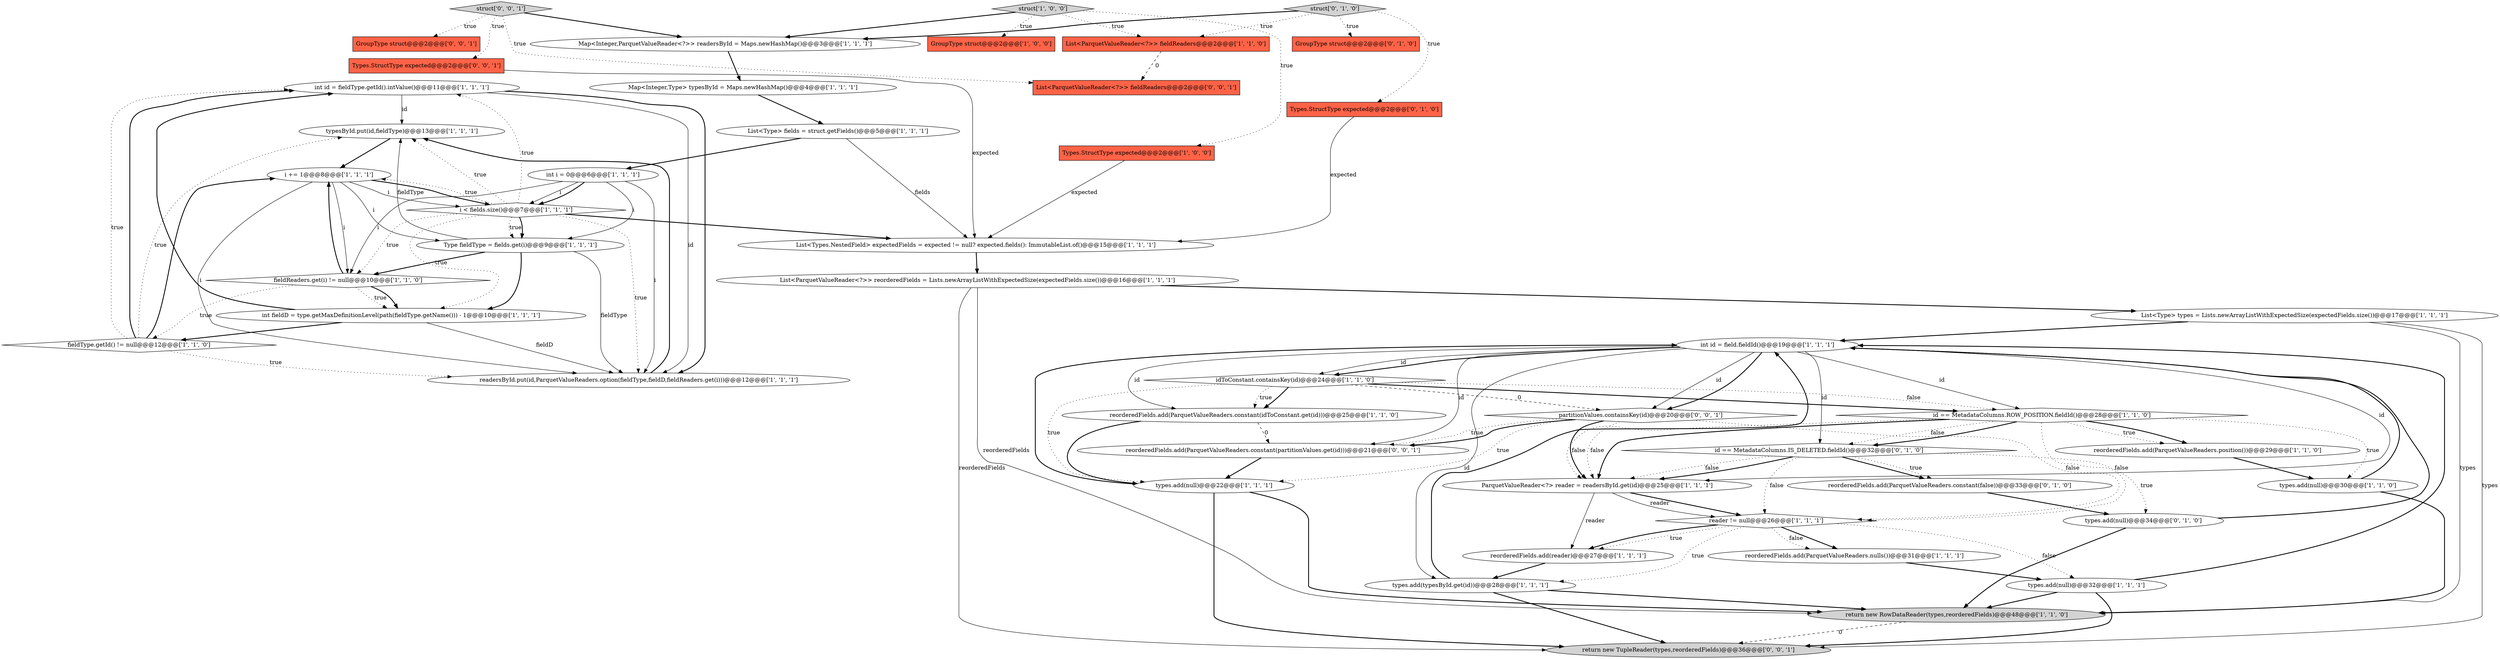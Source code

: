 digraph {
30 [style = filled, label = "int id = fieldType.getId().intValue()@@@11@@@['1', '1', '1']", fillcolor = white, shape = ellipse image = "AAA0AAABBB1BBB"];
40 [style = filled, label = "partitionValues.containsKey(id)@@@20@@@['0', '0', '1']", fillcolor = white, shape = diamond image = "AAA0AAABBB3BBB"];
41 [style = filled, label = "reorderedFields.add(ParquetValueReaders.constant(partitionValues.get(id)))@@@21@@@['0', '0', '1']", fillcolor = white, shape = ellipse image = "AAA0AAABBB3BBB"];
7 [style = filled, label = "typesById.put(id,fieldType)@@@13@@@['1', '1', '1']", fillcolor = white, shape = ellipse image = "AAA0AAABBB1BBB"];
20 [style = filled, label = "Map<Integer,Type> typesById = Maps.newHashMap()@@@4@@@['1', '1', '1']", fillcolor = white, shape = ellipse image = "AAA0AAABBB1BBB"];
16 [style = filled, label = "ParquetValueReader<?> reader = readersById.get(id)@@@25@@@['1', '1', '1']", fillcolor = white, shape = ellipse image = "AAA0AAABBB1BBB"];
42 [style = filled, label = "Types.StructType expected@@@2@@@['0', '0', '1']", fillcolor = tomato, shape = box image = "AAA0AAABBB3BBB"];
10 [style = filled, label = "struct['1', '0', '0']", fillcolor = lightgray, shape = diamond image = "AAA0AAABBB1BBB"];
8 [style = filled, label = "return new RowDataReader(types,reorderedFields)@@@48@@@['1', '1', '0']", fillcolor = lightgray, shape = ellipse image = "AAA0AAABBB1BBB"];
38 [style = filled, label = "reorderedFields.add(ParquetValueReaders.constant(false))@@@33@@@['0', '1', '0']", fillcolor = white, shape = ellipse image = "AAA1AAABBB2BBB"];
44 [style = filled, label = "struct['0', '0', '1']", fillcolor = lightgray, shape = diamond image = "AAA0AAABBB3BBB"];
1 [style = filled, label = "GroupType struct@@@2@@@['1', '0', '0']", fillcolor = tomato, shape = box image = "AAA0AAABBB1BBB"];
33 [style = filled, label = "reorderedFields.add(reader)@@@27@@@['1', '1', '1']", fillcolor = white, shape = ellipse image = "AAA0AAABBB1BBB"];
46 [style = filled, label = "List<ParquetValueReader<?>> fieldReaders@@@2@@@['0', '0', '1']", fillcolor = tomato, shape = box image = "AAA0AAABBB3BBB"];
24 [style = filled, label = "int fieldD = type.getMaxDefinitionLevel(path(fieldType.getName())) - 1@@@10@@@['1', '1', '1']", fillcolor = white, shape = ellipse image = "AAA0AAABBB1BBB"];
18 [style = filled, label = "int id = field.fieldId()@@@19@@@['1', '1', '1']", fillcolor = white, shape = ellipse image = "AAA0AAABBB1BBB"];
21 [style = filled, label = "id == MetadataColumns.ROW_POSITION.fieldId()@@@28@@@['1', '1', '0']", fillcolor = white, shape = diamond image = "AAA0AAABBB1BBB"];
0 [style = filled, label = "readersById.put(id,ParquetValueReaders.option(fieldType,fieldD,fieldReaders.get(i)))@@@12@@@['1', '1', '1']", fillcolor = white, shape = ellipse image = "AAA0AAABBB1BBB"];
15 [style = filled, label = "Type fieldType = fields.get(i)@@@9@@@['1', '1', '1']", fillcolor = white, shape = ellipse image = "AAA0AAABBB1BBB"];
13 [style = filled, label = "i += 1@@@8@@@['1', '1', '1']", fillcolor = white, shape = ellipse image = "AAA0AAABBB1BBB"];
28 [style = filled, label = "fieldReaders.get(i) != null@@@10@@@['1', '1', '0']", fillcolor = white, shape = diamond image = "AAA0AAABBB1BBB"];
6 [style = filled, label = "Map<Integer,ParquetValueReader<?>> readersById = Maps.newHashMap()@@@3@@@['1', '1', '1']", fillcolor = white, shape = ellipse image = "AAA0AAABBB1BBB"];
19 [style = filled, label = "List<ParquetValueReader<?>> fieldReaders@@@2@@@['1', '1', '0']", fillcolor = tomato, shape = box image = "AAA0AAABBB1BBB"];
27 [style = filled, label = "fieldType.getId() != null@@@12@@@['1', '1', '0']", fillcolor = white, shape = diamond image = "AAA0AAABBB1BBB"];
2 [style = filled, label = "List<Types.NestedField> expectedFields = expected != null? expected.fields(): ImmutableList.of()@@@15@@@['1', '1', '1']", fillcolor = white, shape = ellipse image = "AAA0AAABBB1BBB"];
3 [style = filled, label = "i < fields.size()@@@7@@@['1', '1', '1']", fillcolor = white, shape = diamond image = "AAA0AAABBB1BBB"];
17 [style = filled, label = "Types.StructType expected@@@2@@@['1', '0', '0']", fillcolor = tomato, shape = box image = "AAA0AAABBB1BBB"];
36 [style = filled, label = "id == MetadataColumns.IS_DELETED.fieldId()@@@32@@@['0', '1', '0']", fillcolor = white, shape = diamond image = "AAA1AAABBB2BBB"];
34 [style = filled, label = "GroupType struct@@@2@@@['0', '1', '0']", fillcolor = tomato, shape = box image = "AAA0AAABBB2BBB"];
5 [style = filled, label = "types.add(null)@@@32@@@['1', '1', '1']", fillcolor = white, shape = ellipse image = "AAA0AAABBB1BBB"];
45 [style = filled, label = "GroupType struct@@@2@@@['0', '0', '1']", fillcolor = tomato, shape = box image = "AAA0AAABBB3BBB"];
29 [style = filled, label = "types.add(typesById.get(id))@@@28@@@['1', '1', '1']", fillcolor = white, shape = ellipse image = "AAA0AAABBB1BBB"];
39 [style = filled, label = "struct['0', '1', '0']", fillcolor = lightgray, shape = diamond image = "AAA0AAABBB2BBB"];
12 [style = filled, label = "reorderedFields.add(ParquetValueReaders.position())@@@29@@@['1', '1', '0']", fillcolor = white, shape = ellipse image = "AAA0AAABBB1BBB"];
11 [style = filled, label = "idToConstant.containsKey(id)@@@24@@@['1', '1', '0']", fillcolor = white, shape = diamond image = "AAA0AAABBB1BBB"];
37 [style = filled, label = "types.add(null)@@@34@@@['0', '1', '0']", fillcolor = white, shape = ellipse image = "AAA1AAABBB2BBB"];
14 [style = filled, label = "List<Type> types = Lists.newArrayListWithExpectedSize(expectedFields.size())@@@17@@@['1', '1', '1']", fillcolor = white, shape = ellipse image = "AAA0AAABBB1BBB"];
22 [style = filled, label = "reorderedFields.add(ParquetValueReaders.nulls())@@@31@@@['1', '1', '1']", fillcolor = white, shape = ellipse image = "AAA0AAABBB1BBB"];
35 [style = filled, label = "Types.StructType expected@@@2@@@['0', '1', '0']", fillcolor = tomato, shape = box image = "AAA0AAABBB2BBB"];
43 [style = filled, label = "return new TupleReader(types,reorderedFields)@@@36@@@['0', '0', '1']", fillcolor = lightgray, shape = ellipse image = "AAA0AAABBB3BBB"];
23 [style = filled, label = "int i = 0@@@6@@@['1', '1', '1']", fillcolor = white, shape = ellipse image = "AAA0AAABBB1BBB"];
9 [style = filled, label = "List<Type> fields = struct.getFields()@@@5@@@['1', '1', '1']", fillcolor = white, shape = ellipse image = "AAA0AAABBB1BBB"];
31 [style = filled, label = "List<ParquetValueReader<?>> reorderedFields = Lists.newArrayListWithExpectedSize(expectedFields.size())@@@16@@@['1', '1', '1']", fillcolor = white, shape = ellipse image = "AAA0AAABBB1BBB"];
25 [style = filled, label = "types.add(null)@@@22@@@['1', '1', '1']", fillcolor = white, shape = ellipse image = "AAA0AAABBB1BBB"];
26 [style = filled, label = "types.add(null)@@@30@@@['1', '1', '0']", fillcolor = white, shape = ellipse image = "AAA0AAABBB1BBB"];
4 [style = filled, label = "reader != null@@@26@@@['1', '1', '1']", fillcolor = white, shape = diamond image = "AAA0AAABBB1BBB"];
32 [style = filled, label = "reorderedFields.add(ParquetValueReaders.constant(idToConstant.get(id)))@@@25@@@['1', '1', '0']", fillcolor = white, shape = ellipse image = "AAA0AAABBB1BBB"];
28->13 [style = bold, label=""];
36->16 [style = dotted, label="false"];
29->8 [style = bold, label=""];
18->11 [style = solid, label="id"];
8->43 [style = dashed, label="0"];
39->19 [style = dotted, label="true"];
42->2 [style = solid, label="expected"];
18->21 [style = solid, label="id"];
4->22 [style = bold, label=""];
23->28 [style = solid, label="i"];
4->22 [style = dotted, label="false"];
7->13 [style = bold, label=""];
14->43 [style = solid, label="types"];
30->7 [style = solid, label="id"];
23->15 [style = solid, label="i"];
13->0 [style = solid, label="i"];
40->16 [style = bold, label=""];
21->4 [style = dotted, label="false"];
27->30 [style = bold, label=""];
44->45 [style = dotted, label="true"];
2->31 [style = bold, label=""];
5->18 [style = bold, label=""];
11->40 [style = dashed, label="0"];
27->0 [style = dotted, label="true"];
24->27 [style = bold, label=""];
36->38 [style = bold, label=""];
33->29 [style = bold, label=""];
3->13 [style = dotted, label="true"];
3->24 [style = dotted, label="true"];
28->24 [style = dotted, label="true"];
13->15 [style = solid, label="i"];
44->6 [style = bold, label=""];
27->30 [style = dotted, label="true"];
36->38 [style = dotted, label="true"];
26->18 [style = bold, label=""];
36->16 [style = bold, label=""];
39->34 [style = dotted, label="true"];
44->42 [style = dotted, label="true"];
16->4 [style = bold, label=""];
17->2 [style = solid, label="expected"];
0->7 [style = bold, label=""];
31->8 [style = solid, label="reorderedFields"];
13->3 [style = solid, label="i"];
16->4 [style = solid, label="reader"];
37->18 [style = bold, label=""];
5->43 [style = bold, label=""];
18->16 [style = solid, label="id"];
6->20 [style = bold, label=""];
40->41 [style = dotted, label="true"];
11->32 [style = bold, label=""];
3->30 [style = dotted, label="true"];
25->43 [style = bold, label=""];
35->2 [style = solid, label="expected"];
18->36 [style = solid, label="id"];
18->41 [style = solid, label="id"];
9->2 [style = solid, label="fields"];
10->19 [style = dotted, label="true"];
3->7 [style = dotted, label="true"];
11->32 [style = dotted, label="true"];
21->36 [style = bold, label=""];
31->14 [style = bold, label=""];
21->36 [style = dotted, label="false"];
19->46 [style = dashed, label="0"];
12->26 [style = bold, label=""];
26->8 [style = bold, label=""];
3->15 [style = dotted, label="true"];
5->8 [style = bold, label=""];
10->1 [style = dotted, label="true"];
10->6 [style = bold, label=""];
39->6 [style = bold, label=""];
3->2 [style = bold, label=""];
21->16 [style = bold, label=""];
38->37 [style = bold, label=""];
15->24 [style = bold, label=""];
28->27 [style = dotted, label="true"];
25->18 [style = bold, label=""];
23->3 [style = solid, label="i"];
15->0 [style = solid, label="fieldType"];
18->40 [style = solid, label="id"];
4->5 [style = dotted, label="false"];
40->41 [style = bold, label=""];
32->25 [style = bold, label=""];
30->0 [style = solid, label="id"];
18->29 [style = solid, label="id"];
4->33 [style = bold, label=""];
18->40 [style = bold, label=""];
30->0 [style = bold, label=""];
13->28 [style = solid, label="i"];
13->3 [style = bold, label=""];
20->9 [style = bold, label=""];
4->29 [style = dotted, label="true"];
39->35 [style = dotted, label="true"];
29->18 [style = bold, label=""];
40->16 [style = dotted, label="false"];
16->33 [style = solid, label="reader"];
23->0 [style = solid, label="i"];
18->11 [style = bold, label=""];
44->46 [style = dotted, label="true"];
40->4 [style = dotted, label="false"];
27->7 [style = dotted, label="true"];
23->3 [style = bold, label=""];
4->33 [style = dotted, label="true"];
22->5 [style = bold, label=""];
15->7 [style = solid, label="fieldType"];
3->28 [style = dotted, label="true"];
21->16 [style = dotted, label="false"];
11->21 [style = bold, label=""];
14->18 [style = bold, label=""];
18->32 [style = solid, label="id"];
41->25 [style = bold, label=""];
36->4 [style = dotted, label="false"];
27->13 [style = bold, label=""];
40->25 [style = dotted, label="true"];
24->30 [style = bold, label=""];
21->12 [style = bold, label=""];
3->0 [style = dotted, label="true"];
15->28 [style = bold, label=""];
31->43 [style = solid, label="reorderedFields"];
21->26 [style = dotted, label="true"];
29->43 [style = bold, label=""];
36->37 [style = dotted, label="true"];
28->24 [style = bold, label=""];
11->21 [style = dotted, label="false"];
14->8 [style = solid, label="types"];
3->15 [style = bold, label=""];
11->25 [style = dotted, label="true"];
25->8 [style = bold, label=""];
9->23 [style = bold, label=""];
21->12 [style = dotted, label="true"];
37->8 [style = bold, label=""];
10->17 [style = dotted, label="true"];
24->0 [style = solid, label="fieldD"];
32->41 [style = dashed, label="0"];
}
